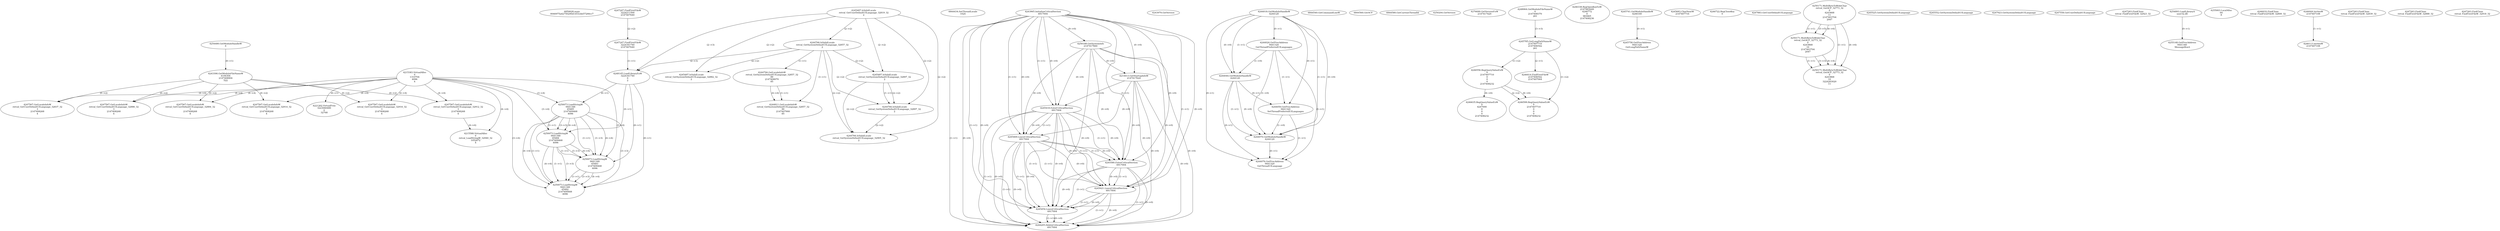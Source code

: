// Global SCDG with merge call
digraph {
	0 [label="6850628.main
0046975a42750290d1453cbb57266cc7"]
	1 [label="4254480.GetModuleHandleW
0"]
	2 [label="6844434.SetThreadLocale
1024"]
	3 [label="4243965.InitializeCriticalSection
6917004"]
	4 [label="4243979.GetVersion
"]
	5 [label="4244018.GetModuleHandleW
4244120"]
	6 [label="4244024.GetProcAddress
9441320
GetThreadPreferredUILanguages"]
	5 -> 6 [label="(0-->1)"]
	7 [label="4244044.GetModuleHandleW
4244120"]
	5 -> 7 [label="(1-->1)"]
	5 -> 7 [label="(0-->0)"]
	6 -> 7 [label="(1-->0)"]
	8 [label="4244050.GetProcAddress
9441320
SetThreadPreferredUILanguages"]
	5 -> 8 [label="(0-->1)"]
	6 -> 8 [label="(1-->1)"]
	7 -> 8 [label="(0-->1)"]
	9 [label="4244070.GetModuleHandleW
4244120"]
	5 -> 9 [label="(1-->1)"]
	7 -> 9 [label="(1-->1)"]
	5 -> 9 [label="(0-->0)"]
	6 -> 9 [label="(1-->0)"]
	7 -> 9 [label="(0-->0)"]
	8 -> 9 [label="(1-->0)"]
	10 [label="4244076.GetProcAddress
9441320
GetThreadUILanguage"]
	5 -> 10 [label="(0-->1)"]
	6 -> 10 [label="(1-->1)"]
	7 -> 10 [label="(0-->1)"]
	8 -> 10 [label="(1-->1)"]
	9 -> 10 [label="(0-->1)"]
	11 [label="4250188.GetSystemInfo
2147417660"]
	3 -> 11 [label="(0-->0)"]
	12 [label="6844540.GetCommandLineW
"]
	13 [label="4214413.GetStartupInfoW
2147417624"]
	3 -> 13 [label="(0-->0)"]
	11 -> 13 [label="(0-->0)"]
	14 [label="6844560.GetACP
"]
	15 [label="6844580.GetCurrentThreadId
"]
	16 [label="4250204.GetVersion
"]
	17 [label="4276690.GetVersionExW
2147417420"]
	18 [label="4243306.GetModuleFileNameW
4194304
2147408904
522"]
	1 -> 18 [label="(0-->1)"]
	19 [label="4248064.GetModuleFileNameW
0
2147408370
261"]
	20 [label="4215383.VirtualAlloc
0
1310704
4096
4"]
	21 [label="4246338.RegOpenKeyExW
2147483649
4246772
0
983065
2147408236"]
	22 [label="4245741.GetModuleHandleW
4246160"]
	23 [label="4245758.GetProcAddress
9441320
GetLongPathNameW"]
	22 -> 23 [label="(0-->1)"]
	24 [label="4245785.GetLongPathNameW
2147407710
2147406542
261"]
	19 -> 24 [label="(3-->3)"]
	25 [label="4245683.CharNextW
2147407716"]
	26 [label="4246556.RegQueryValueExW
0
2147407710
0
0
0
2147408232"]
	24 -> 26 [label="(1-->2)"]
	27 [label="4246635.RegQueryValueExW
0
4247000
0
0
0
2147408232"]
	26 -> 27 [label="(6-->6)"]
	28 [label="4246722.RegCloseKey
0"]
	29 [label="4247883.GetUserDefaultUILanguage
"]
	30 [label="4245418.EnterCriticalSection
6917004"]
	3 -> 30 [label="(1-->1)"]
	3 -> 30 [label="(0-->0)"]
	11 -> 30 [label="(0-->0)"]
	13 -> 30 [label="(0-->0)"]
	31 [label="4245469.LeaveCriticalSection
6917004"]
	3 -> 31 [label="(1-->1)"]
	30 -> 31 [label="(1-->1)"]
	3 -> 31 [label="(0-->0)"]
	11 -> 31 [label="(0-->0)"]
	13 -> 31 [label="(0-->0)"]
	30 -> 31 [label="(0-->0)"]
	32 [label="4245487.IsValidLocale
retval_GetUserDefaultUILanguage_32819_32
2"]
	33 [label="4250171.MultiByteToWideChar
retval_GetACP_32773_32
0
4243668
11
2147403704
2047"]
	34 [label="4245525.GetSystemDefaultUILanguage
"]
	35 [label="4245552.GetSystemDefaultUILanguage
"]
	36 [label="4250171.MultiByteToWideChar
retval_GetACP_32773_32
0
4243868
10
2147403704
2047"]
	33 -> 36 [label="(1-->1)"]
	33 -> 36 [label="(5-->5)"]
	33 -> 36 [label="(6-->6)"]
	37 [label="4250171.MultiByteToWideChar
retval_GetACP_32773_32
0
4243868
10
3224283020
11"]
	33 -> 37 [label="(1-->1)"]
	36 -> 37 [label="(1-->1)"]
	36 -> 37 [label="(3-->3)"]
	36 -> 37 [label="(4-->4)"]
	33 -> 37 [label="(4-->6)"]
	38 [label="4244766.IsValidLocale
retval_GetSystemDefaultUILanguage_32857_32
2"]
	32 -> 38 [label="(2-->2)"]
	39 [label="4245580.EnterCriticalSection
6917004"]
	3 -> 39 [label="(1-->1)"]
	30 -> 39 [label="(1-->1)"]
	31 -> 39 [label="(1-->1)"]
	3 -> 39 [label="(0-->0)"]
	11 -> 39 [label="(0-->0)"]
	13 -> 39 [label="(0-->0)"]
	30 -> 39 [label="(0-->0)"]
	31 -> 39 [label="(0-->0)"]
	40 [label="4245621.LeaveCriticalSection
6917004"]
	3 -> 40 [label="(1-->1)"]
	30 -> 40 [label="(1-->1)"]
	31 -> 40 [label="(1-->1)"]
	39 -> 40 [label="(1-->1)"]
	3 -> 40 [label="(0-->0)"]
	11 -> 40 [label="(0-->0)"]
	13 -> 40 [label="(0-->0)"]
	30 -> 40 [label="(0-->0)"]
	31 -> 40 [label="(0-->0)"]
	39 -> 40 [label="(0-->0)"]
	41 [label="4247247.FindFirstFileW
3224211500
2147407640"]
	42 [label="4247923.GetSystemDefaultUILanguage
"]
	43 [label="4245454.LeaveCriticalSection
6917004"]
	3 -> 43 [label="(1-->1)"]
	30 -> 43 [label="(1-->1)"]
	31 -> 43 [label="(1-->1)"]
	39 -> 43 [label="(1-->1)"]
	40 -> 43 [label="(1-->1)"]
	3 -> 43 [label="(0-->0)"]
	11 -> 43 [label="(0-->0)"]
	13 -> 43 [label="(0-->0)"]
	30 -> 43 [label="(0-->0)"]
	31 -> 43 [label="(0-->0)"]
	39 -> 43 [label="(0-->0)"]
	40 -> 43 [label="(0-->0)"]
	44 [label="4247558.GetUserDefaultUILanguage
"]
	45 [label="4247567.GetLocaleInfoW
retval_GetUserDefaultUILanguage_32912_32
3
2147408268
4"]
	18 -> 45 [label="(0-->2)"]
	20 -> 45 [label="(4-->4)"]
	46 [label="4247247.FindFirstFileW
3224341740
2147407640"]
	41 -> 46 [label="(2-->2)"]
	47 [label="4247263.FindClose
retval_FindFirstFileW_32923_32"]
	48 [label="4248145.LoadLibraryExW
3224341740
0
2"]
	46 -> 48 [label="(1-->1)"]
	32 -> 48 [label="(2-->3)"]
	38 -> 48 [label="(2-->3)"]
	49 [label="4250073.LoadStringW
9441348
65485
2147409468
4096"]
	48 -> 49 [label="(0-->1)"]
	20 -> 49 [label="(3-->4)"]
	50 [label="4250073.LoadStringW
9441348
65484
2147409468
4096"]
	48 -> 50 [label="(0-->1)"]
	49 -> 50 [label="(1-->1)"]
	49 -> 50 [label="(3-->3)"]
	20 -> 50 [label="(3-->4)"]
	49 -> 50 [label="(4-->4)"]
	51 [label="4250073.LoadStringW
9441348
65483
2147409468
4096"]
	48 -> 51 [label="(0-->1)"]
	49 -> 51 [label="(1-->1)"]
	50 -> 51 [label="(1-->1)"]
	49 -> 51 [label="(3-->3)"]
	50 -> 51 [label="(3-->3)"]
	20 -> 51 [label="(3-->4)"]
	49 -> 51 [label="(4-->4)"]
	50 -> 51 [label="(4-->4)"]
	52 [label="4254893.LoadLibraryA
user32.dll"]
	53 [label="4255003.LocalAlloc
64
8"]
	54 [label="4255148.GetProcAddress
9441340
MessageBoxA"]
	52 -> 54 [label="(0-->1)"]
	55 [label="4244205.DeleteCriticalSection
6917004"]
	3 -> 55 [label="(1-->1)"]
	30 -> 55 [label="(1-->1)"]
	31 -> 55 [label="(1-->1)"]
	39 -> 55 [label="(1-->1)"]
	40 -> 55 [label="(1-->1)"]
	43 -> 55 [label="(1-->1)"]
	3 -> 55 [label="(0-->0)"]
	11 -> 55 [label="(0-->0)"]
	13 -> 55 [label="(0-->0)"]
	30 -> 55 [label="(0-->0)"]
	31 -> 55 [label="(0-->0)"]
	39 -> 55 [label="(0-->0)"]
	40 -> 55 [label="(0-->0)"]
	43 -> 55 [label="(0-->0)"]
	56 [label="4221262.VirtualFree
3223060480
0
32768"]
	20 -> 56 [label="(0-->1)"]
	57 [label="4250073.LoadStringW
9441348
65482
2147409468
4096"]
	48 -> 57 [label="(0-->1)"]
	49 -> 57 [label="(1-->1)"]
	50 -> 57 [label="(1-->1)"]
	51 -> 57 [label="(1-->1)"]
	49 -> 57 [label="(3-->3)"]
	50 -> 57 [label="(3-->3)"]
	51 -> 57 [label="(3-->3)"]
	20 -> 57 [label="(3-->4)"]
	49 -> 57 [label="(4-->4)"]
	50 -> 57 [label="(4-->4)"]
	51 -> 57 [label="(4-->4)"]
	58 [label="4246014.FindFirstFileW
2147406542
2147407064"]
	24 -> 58 [label="(2-->1)"]
	59 [label="4246032.FindClose
retval_FindFirstFileW_32800_32"]
	60 [label="4246044.lstrlenW
2147407108"]
	61 [label="4246113.lstrlenW
2147407108"]
	60 -> 61 [label="(1-->1)"]
	62 [label="4246599.RegQueryValueExW
0
2147407710
0
0
0
2147408232"]
	24 -> 62 [label="(1-->2)"]
	26 -> 62 [label="(2-->2)"]
	26 -> 62 [label="(6-->6)"]
	63 [label="4247567.GetLocaleInfoW
retval_GetUserDefaultUILanguage_32837_32
3
2147408268
4"]
	18 -> 63 [label="(0-->2)"]
	20 -> 63 [label="(4-->4)"]
	64 [label="4247263.FindClose
retval_FindFirstFileW_32839_32"]
	65 [label="4244794.GetLocaleInfoW
retval_GetSystemDefaultUILanguage_32857_32
89
2147408070
85"]
	38 -> 65 [label="(1-->1)"]
	66 [label="4244811.GetLocaleInfoW
retval_GetSystemDefaultUILanguage_32857_32
90
2147407900
85"]
	38 -> 66 [label="(1-->1)"]
	65 -> 66 [label="(1-->1)"]
	65 -> 66 [label="(4-->4)"]
	67 [label="4247567.GetLocaleInfoW
retval_GetUserDefaultUILanguage_32884_32
3
2147408268
4"]
	18 -> 67 [label="(0-->2)"]
	20 -> 67 [label="(4-->4)"]
	68 [label="4247263.FindClose
retval_FindFirstFileW_32888_32"]
	69 [label="4247263.FindClose
retval_FindFirstFileW_32918_32"]
	70 [label="4245487.IsValidLocale
retval_GetSystemDefaultUILanguage_32882_32
2"]
	32 -> 70 [label="(2-->2)"]
	38 -> 70 [label="(2-->2)"]
	71 [label="4247567.GetLocaleInfoW
retval_GetUserDefaultUILanguage_32886_32
3
2147408268
4"]
	18 -> 71 [label="(0-->2)"]
	20 -> 71 [label="(4-->4)"]
	72 [label="4245487.IsValidLocale
retval_GetSystemDefaultUILanguage_32897_32
2"]
	32 -> 72 [label="(2-->2)"]
	38 -> 72 [label="(2-->2)"]
	73 [label="4244766.IsValidLocale
retval_GetSystemDefaultUILanguage_32897_32
2"]
	72 -> 73 [label="(1-->1)"]
	32 -> 73 [label="(2-->2)"]
	38 -> 73 [label="(2-->2)"]
	72 -> 73 [label="(2-->2)"]
	74 [label="4244766.IsValidLocale
retval_GetSystemDefaultUILanguage_32905_32
2"]
	32 -> 74 [label="(2-->2)"]
	38 -> 74 [label="(2-->2)"]
	72 -> 74 [label="(2-->2)"]
	73 -> 74 [label="(2-->2)"]
	75 [label="4247567.GetLocaleInfoW
retval_GetUserDefaultUILanguage_32914_32
3
2147408268
4"]
	18 -> 75 [label="(0-->2)"]
	20 -> 75 [label="(4-->4)"]
	76 [label="4247567.GetLocaleInfoW
retval_GetUserDefaultUILanguage_32916_32
3
2147408268
4"]
	18 -> 76 [label="(0-->2)"]
	20 -> 76 [label="(4-->4)"]
	77 [label="4215588.VirtualAlloc
0
retval_LoadStringW_32940_32
1052672
4"]
	20 -> 77 [label="(4-->4)"]
	45 -> 77 [label="(4-->4)"]
}
